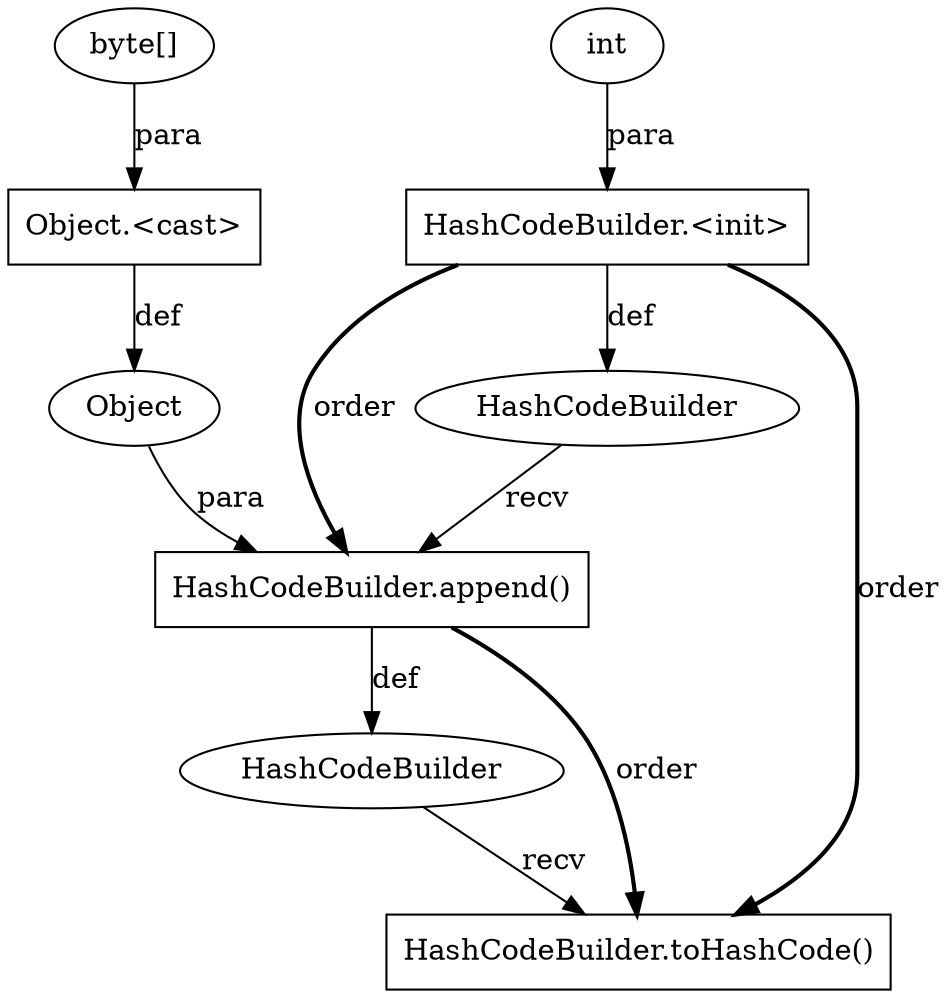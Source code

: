 digraph "AUG" {

  1 [ label="HashCodeBuilder.toHashCode()" shape="box" ];
  2 [ label="HashCodeBuilder" shape="ellipse" ];
  3 [ label="HashCodeBuilder.append()" shape="box" ];
  4 [ label="Object" shape="ellipse" ];
  5 [ label="HashCodeBuilder" shape="ellipse" ];
  6 [ label="HashCodeBuilder.<init>" shape="box" ];
  7 [ label="int" shape="ellipse" ];
  8 [ label="Object.<cast>" shape="box" ];
  9 [ label="byte[]" shape="ellipse" ];
  3 -> 1 [ label="order" style="bold" ];
  6 -> 1 [ label="order" style="bold" ];
  2 -> 1 [ label="recv" style="solid" ];
  3 -> 2 [ label="def" style="solid" ];
  4 -> 3 [ label="para" style="solid" ];
  6 -> 3 [ label="order" style="bold" ];
  5 -> 3 [ label="recv" style="solid" ];
  8 -> 4 [ label="def" style="solid" ];
  6 -> 5 [ label="def" style="solid" ];
  7 -> 6 [ label="para" style="solid" ];
  9 -> 8 [ label="para" style="solid" ];
}
